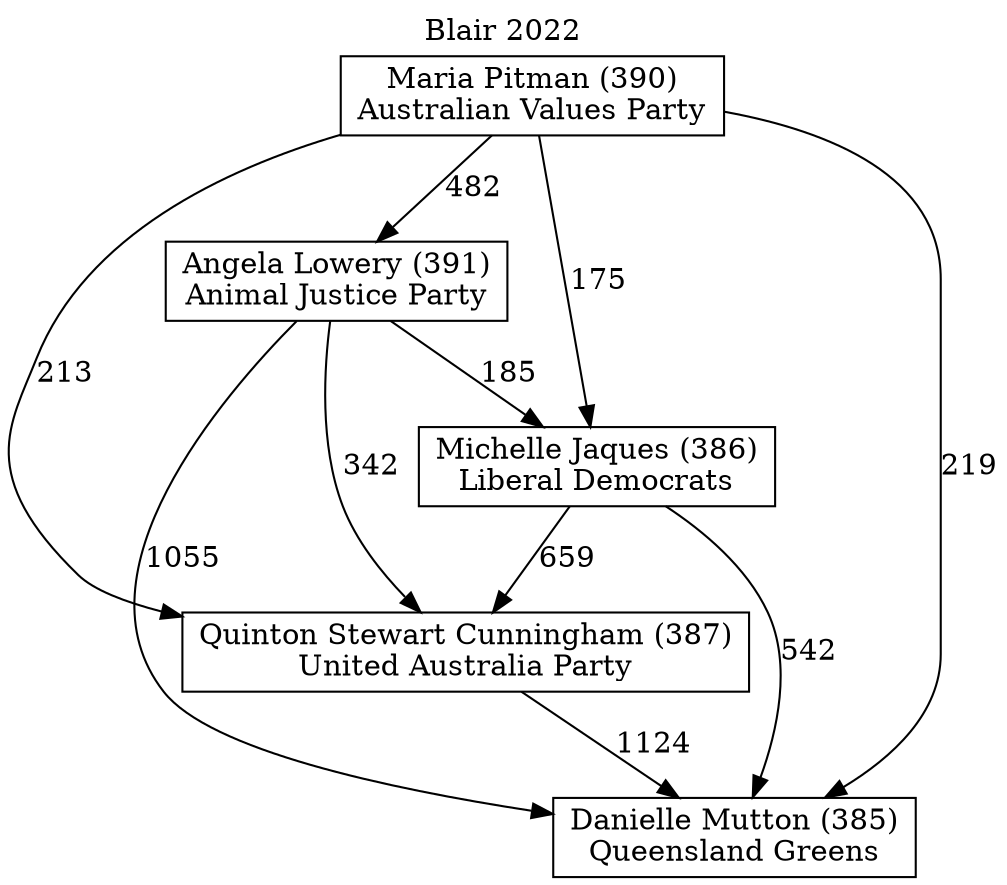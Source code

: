 // House preference flow
digraph "Danielle Mutton (385)_Blair_2022" {
	graph [label="Blair 2022" labelloc=t mclimit=10]
	node [shape=box]
	"Angela Lowery (391)" [label="Angela Lowery (391)
Animal Justice Party"]
	"Danielle Mutton (385)" [label="Danielle Mutton (385)
Queensland Greens"]
	"Maria Pitman (390)" [label="Maria Pitman (390)
Australian Values Party"]
	"Michelle Jaques (386)" [label="Michelle Jaques (386)
Liberal Democrats"]
	"Quinton Stewart Cunningham (387)" [label="Quinton Stewart Cunningham (387)
United Australia Party"]
	"Angela Lowery (391)" -> "Danielle Mutton (385)" [label=1055]
	"Angela Lowery (391)" -> "Michelle Jaques (386)" [label=185]
	"Angela Lowery (391)" -> "Quinton Stewart Cunningham (387)" [label=342]
	"Maria Pitman (390)" -> "Angela Lowery (391)" [label=482]
	"Maria Pitman (390)" -> "Danielle Mutton (385)" [label=219]
	"Maria Pitman (390)" -> "Michelle Jaques (386)" [label=175]
	"Maria Pitman (390)" -> "Quinton Stewart Cunningham (387)" [label=213]
	"Michelle Jaques (386)" -> "Danielle Mutton (385)" [label=542]
	"Michelle Jaques (386)" -> "Quinton Stewart Cunningham (387)" [label=659]
	"Quinton Stewart Cunningham (387)" -> "Danielle Mutton (385)" [label=1124]
}
